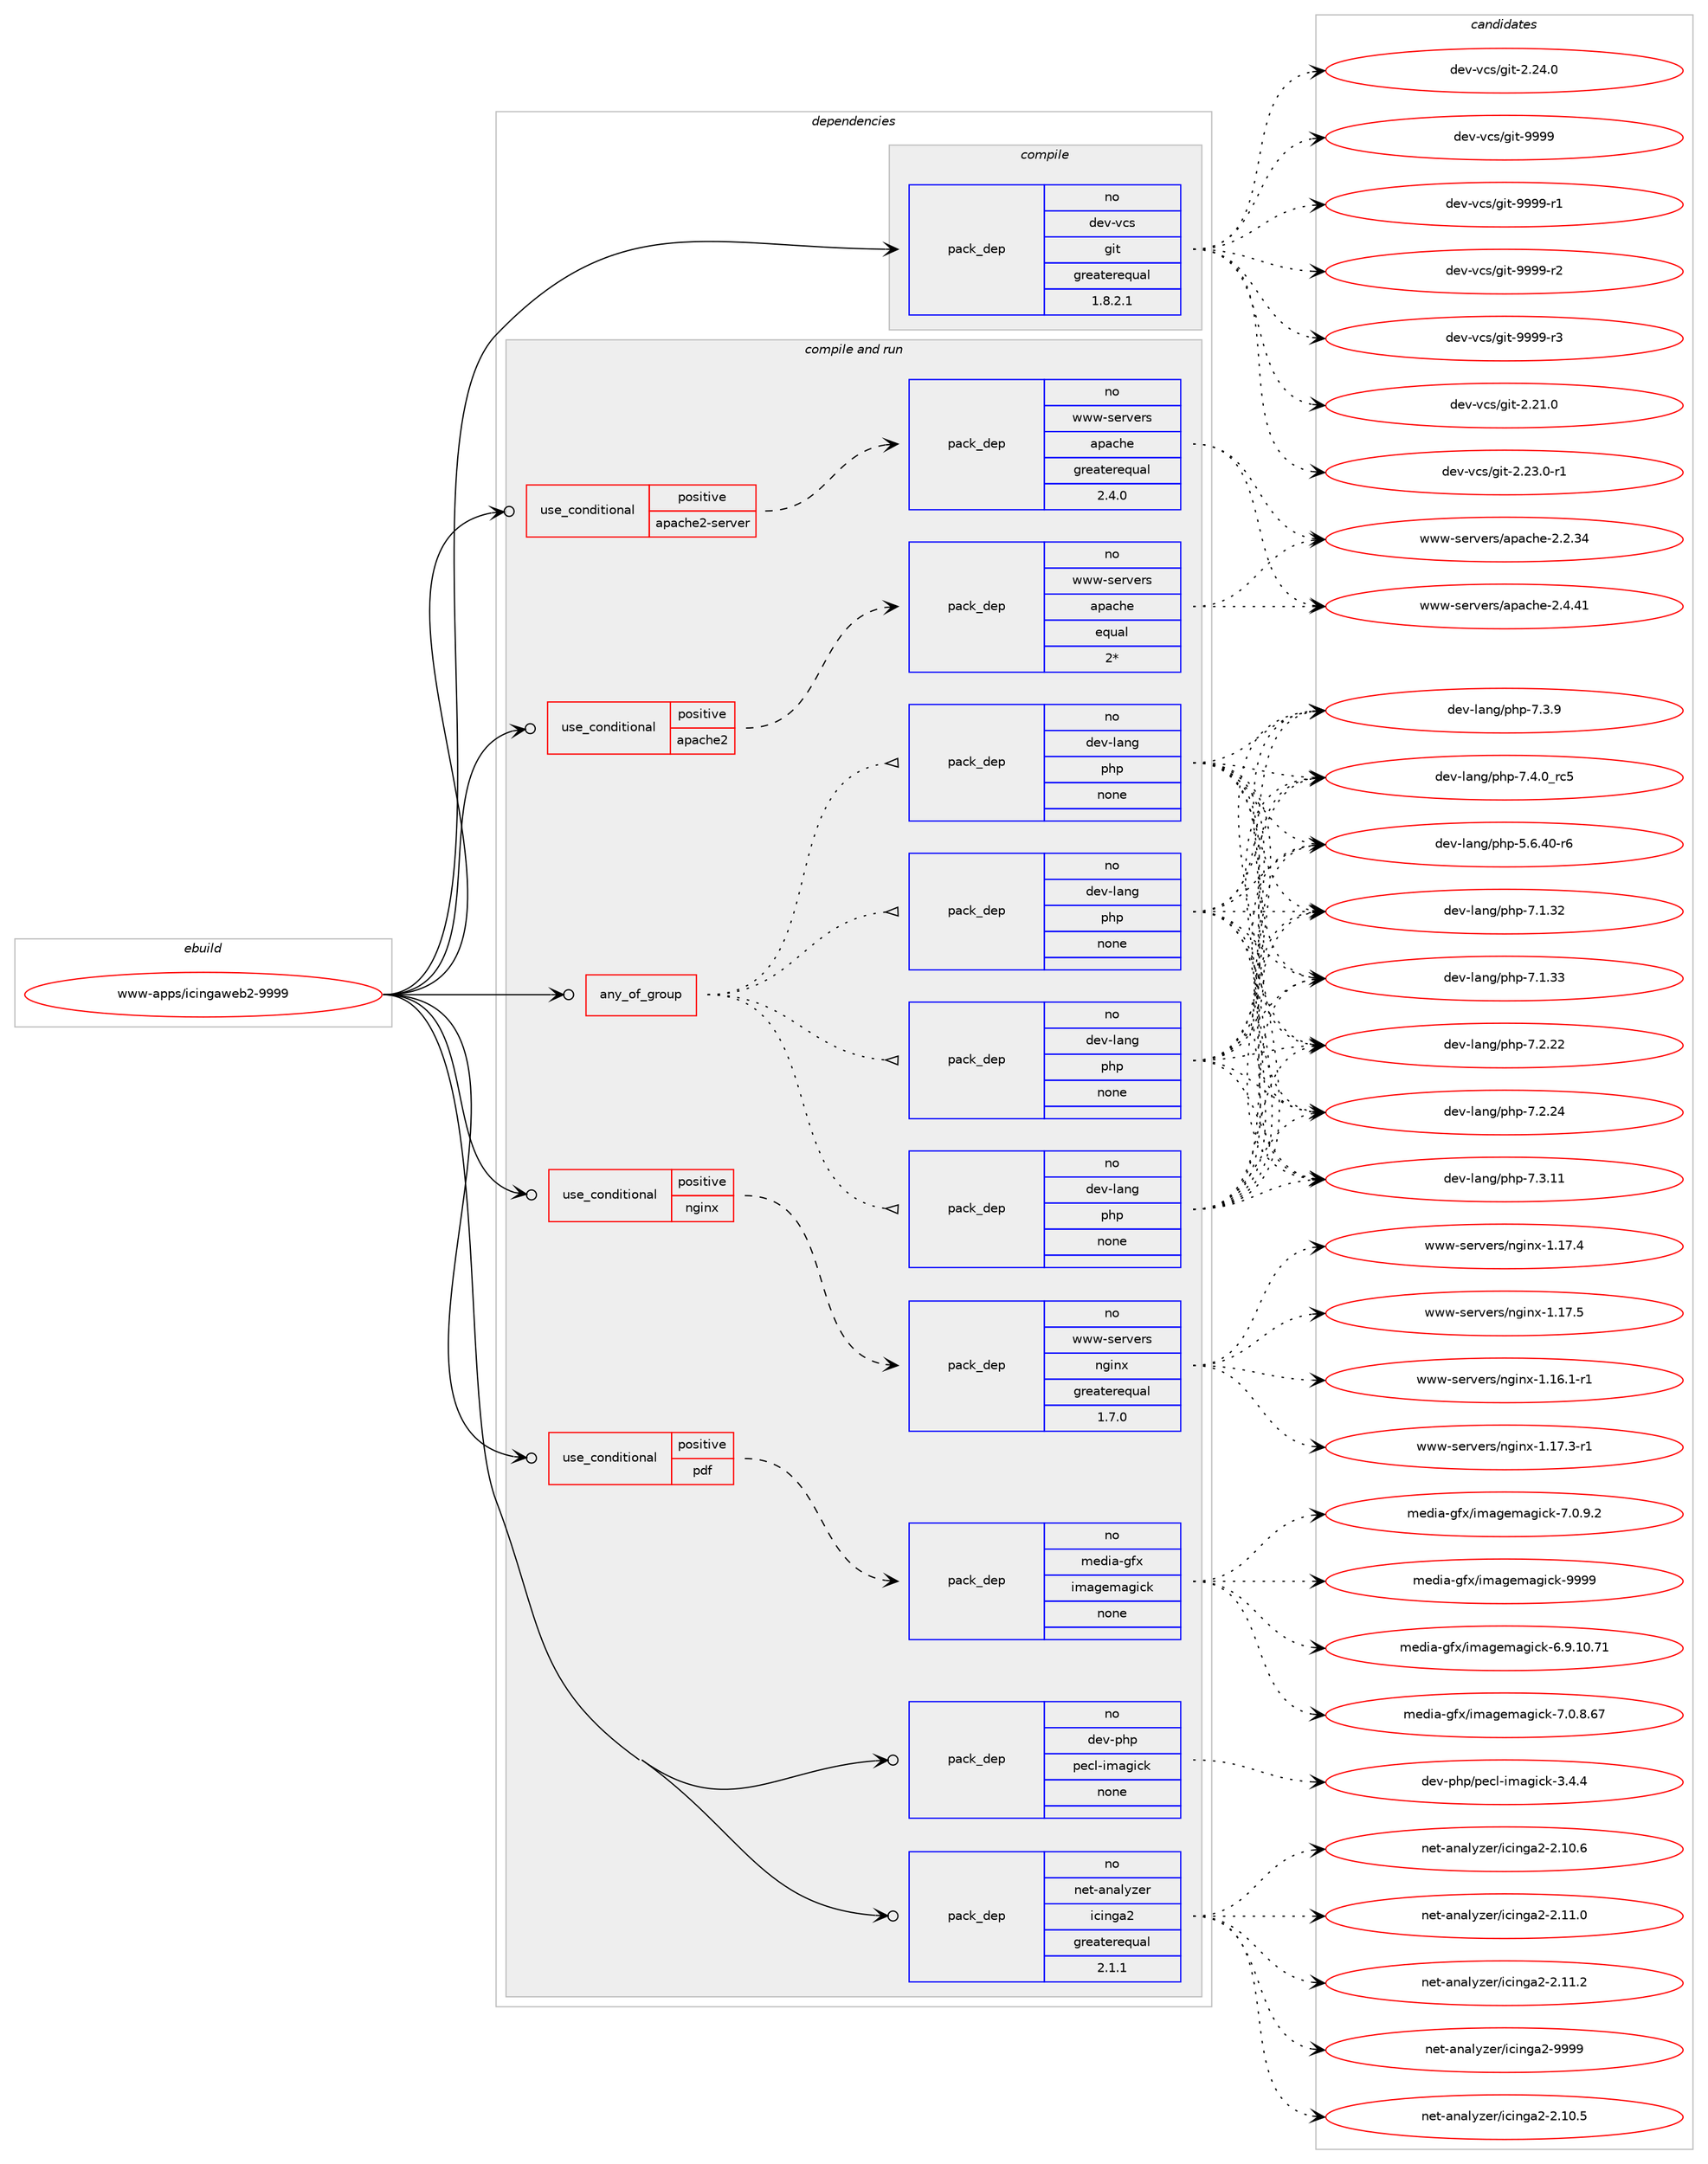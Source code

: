 digraph prolog {

# *************
# Graph options
# *************

newrank=true;
concentrate=true;
compound=true;
graph [rankdir=LR,fontname=Helvetica,fontsize=10,ranksep=1.5];#, ranksep=2.5, nodesep=0.2];
edge  [arrowhead=vee];
node  [fontname=Helvetica,fontsize=10];

# **********
# The ebuild
# **********

subgraph cluster_leftcol {
color=gray;
rank=same;
label=<<i>ebuild</i>>;
id [label="www-apps/icingaweb2-9999", color=red, width=4, href="../www-apps/icingaweb2-9999.svg"];
}

# ****************
# The dependencies
# ****************

subgraph cluster_midcol {
color=gray;
label=<<i>dependencies</i>>;
subgraph cluster_compile {
fillcolor="#eeeeee";
style=filled;
label=<<i>compile</i>>;
subgraph pack671058 {
dependency904068 [label=<<TABLE BORDER="0" CELLBORDER="1" CELLSPACING="0" CELLPADDING="4" WIDTH="220"><TR><TD ROWSPAN="6" CELLPADDING="30">pack_dep</TD></TR><TR><TD WIDTH="110">no</TD></TR><TR><TD>dev-vcs</TD></TR><TR><TD>git</TD></TR><TR><TD>greaterequal</TD></TR><TR><TD>1.8.2.1</TD></TR></TABLE>>, shape=none, color=blue];
}
id:e -> dependency904068:w [weight=20,style="solid",arrowhead="vee"];
}
subgraph cluster_compileandrun {
fillcolor="#eeeeee";
style=filled;
label=<<i>compile and run</i>>;
subgraph any15712 {
dependency904069 [label=<<TABLE BORDER="0" CELLBORDER="1" CELLSPACING="0" CELLPADDING="4"><TR><TD CELLPADDING="10">any_of_group</TD></TR></TABLE>>, shape=none, color=red];subgraph pack671059 {
dependency904070 [label=<<TABLE BORDER="0" CELLBORDER="1" CELLSPACING="0" CELLPADDING="4" WIDTH="220"><TR><TD ROWSPAN="6" CELLPADDING="30">pack_dep</TD></TR><TR><TD WIDTH="110">no</TD></TR><TR><TD>dev-lang</TD></TR><TR><TD>php</TD></TR><TR><TD>none</TD></TR><TR><TD></TD></TR></TABLE>>, shape=none, color=blue];
}
dependency904069:e -> dependency904070:w [weight=20,style="dotted",arrowhead="oinv"];
subgraph pack671060 {
dependency904071 [label=<<TABLE BORDER="0" CELLBORDER="1" CELLSPACING="0" CELLPADDING="4" WIDTH="220"><TR><TD ROWSPAN="6" CELLPADDING="30">pack_dep</TD></TR><TR><TD WIDTH="110">no</TD></TR><TR><TD>dev-lang</TD></TR><TR><TD>php</TD></TR><TR><TD>none</TD></TR><TR><TD></TD></TR></TABLE>>, shape=none, color=blue];
}
dependency904069:e -> dependency904071:w [weight=20,style="dotted",arrowhead="oinv"];
subgraph pack671061 {
dependency904072 [label=<<TABLE BORDER="0" CELLBORDER="1" CELLSPACING="0" CELLPADDING="4" WIDTH="220"><TR><TD ROWSPAN="6" CELLPADDING="30">pack_dep</TD></TR><TR><TD WIDTH="110">no</TD></TR><TR><TD>dev-lang</TD></TR><TR><TD>php</TD></TR><TR><TD>none</TD></TR><TR><TD></TD></TR></TABLE>>, shape=none, color=blue];
}
dependency904069:e -> dependency904072:w [weight=20,style="dotted",arrowhead="oinv"];
subgraph pack671062 {
dependency904073 [label=<<TABLE BORDER="0" CELLBORDER="1" CELLSPACING="0" CELLPADDING="4" WIDTH="220"><TR><TD ROWSPAN="6" CELLPADDING="30">pack_dep</TD></TR><TR><TD WIDTH="110">no</TD></TR><TR><TD>dev-lang</TD></TR><TR><TD>php</TD></TR><TR><TD>none</TD></TR><TR><TD></TD></TR></TABLE>>, shape=none, color=blue];
}
dependency904069:e -> dependency904073:w [weight=20,style="dotted",arrowhead="oinv"];
}
id:e -> dependency904069:w [weight=20,style="solid",arrowhead="odotvee"];
subgraph cond216730 {
dependency904074 [label=<<TABLE BORDER="0" CELLBORDER="1" CELLSPACING="0" CELLPADDING="4"><TR><TD ROWSPAN="3" CELLPADDING="10">use_conditional</TD></TR><TR><TD>positive</TD></TR><TR><TD>apache2</TD></TR></TABLE>>, shape=none, color=red];
subgraph pack671063 {
dependency904075 [label=<<TABLE BORDER="0" CELLBORDER="1" CELLSPACING="0" CELLPADDING="4" WIDTH="220"><TR><TD ROWSPAN="6" CELLPADDING="30">pack_dep</TD></TR><TR><TD WIDTH="110">no</TD></TR><TR><TD>www-servers</TD></TR><TR><TD>apache</TD></TR><TR><TD>equal</TD></TR><TR><TD>2*</TD></TR></TABLE>>, shape=none, color=blue];
}
dependency904074:e -> dependency904075:w [weight=20,style="dashed",arrowhead="vee"];
}
id:e -> dependency904074:w [weight=20,style="solid",arrowhead="odotvee"];
subgraph cond216731 {
dependency904076 [label=<<TABLE BORDER="0" CELLBORDER="1" CELLSPACING="0" CELLPADDING="4"><TR><TD ROWSPAN="3" CELLPADDING="10">use_conditional</TD></TR><TR><TD>positive</TD></TR><TR><TD>apache2-server</TD></TR></TABLE>>, shape=none, color=red];
subgraph pack671064 {
dependency904077 [label=<<TABLE BORDER="0" CELLBORDER="1" CELLSPACING="0" CELLPADDING="4" WIDTH="220"><TR><TD ROWSPAN="6" CELLPADDING="30">pack_dep</TD></TR><TR><TD WIDTH="110">no</TD></TR><TR><TD>www-servers</TD></TR><TR><TD>apache</TD></TR><TR><TD>greaterequal</TD></TR><TR><TD>2.4.0</TD></TR></TABLE>>, shape=none, color=blue];
}
dependency904076:e -> dependency904077:w [weight=20,style="dashed",arrowhead="vee"];
}
id:e -> dependency904076:w [weight=20,style="solid",arrowhead="odotvee"];
subgraph cond216732 {
dependency904078 [label=<<TABLE BORDER="0" CELLBORDER="1" CELLSPACING="0" CELLPADDING="4"><TR><TD ROWSPAN="3" CELLPADDING="10">use_conditional</TD></TR><TR><TD>positive</TD></TR><TR><TD>nginx</TD></TR></TABLE>>, shape=none, color=red];
subgraph pack671065 {
dependency904079 [label=<<TABLE BORDER="0" CELLBORDER="1" CELLSPACING="0" CELLPADDING="4" WIDTH="220"><TR><TD ROWSPAN="6" CELLPADDING="30">pack_dep</TD></TR><TR><TD WIDTH="110">no</TD></TR><TR><TD>www-servers</TD></TR><TR><TD>nginx</TD></TR><TR><TD>greaterequal</TD></TR><TR><TD>1.7.0</TD></TR></TABLE>>, shape=none, color=blue];
}
dependency904078:e -> dependency904079:w [weight=20,style="dashed",arrowhead="vee"];
}
id:e -> dependency904078:w [weight=20,style="solid",arrowhead="odotvee"];
subgraph cond216733 {
dependency904080 [label=<<TABLE BORDER="0" CELLBORDER="1" CELLSPACING="0" CELLPADDING="4"><TR><TD ROWSPAN="3" CELLPADDING="10">use_conditional</TD></TR><TR><TD>positive</TD></TR><TR><TD>pdf</TD></TR></TABLE>>, shape=none, color=red];
subgraph pack671066 {
dependency904081 [label=<<TABLE BORDER="0" CELLBORDER="1" CELLSPACING="0" CELLPADDING="4" WIDTH="220"><TR><TD ROWSPAN="6" CELLPADDING="30">pack_dep</TD></TR><TR><TD WIDTH="110">no</TD></TR><TR><TD>media-gfx</TD></TR><TR><TD>imagemagick</TD></TR><TR><TD>none</TD></TR><TR><TD></TD></TR></TABLE>>, shape=none, color=blue];
}
dependency904080:e -> dependency904081:w [weight=20,style="dashed",arrowhead="vee"];
}
id:e -> dependency904080:w [weight=20,style="solid",arrowhead="odotvee"];
subgraph pack671067 {
dependency904082 [label=<<TABLE BORDER="0" CELLBORDER="1" CELLSPACING="0" CELLPADDING="4" WIDTH="220"><TR><TD ROWSPAN="6" CELLPADDING="30">pack_dep</TD></TR><TR><TD WIDTH="110">no</TD></TR><TR><TD>dev-php</TD></TR><TR><TD>pecl-imagick</TD></TR><TR><TD>none</TD></TR><TR><TD></TD></TR></TABLE>>, shape=none, color=blue];
}
id:e -> dependency904082:w [weight=20,style="solid",arrowhead="odotvee"];
subgraph pack671068 {
dependency904083 [label=<<TABLE BORDER="0" CELLBORDER="1" CELLSPACING="0" CELLPADDING="4" WIDTH="220"><TR><TD ROWSPAN="6" CELLPADDING="30">pack_dep</TD></TR><TR><TD WIDTH="110">no</TD></TR><TR><TD>net-analyzer</TD></TR><TR><TD>icinga2</TD></TR><TR><TD>greaterequal</TD></TR><TR><TD>2.1.1</TD></TR></TABLE>>, shape=none, color=blue];
}
id:e -> dependency904083:w [weight=20,style="solid",arrowhead="odotvee"];
}
subgraph cluster_run {
fillcolor="#eeeeee";
style=filled;
label=<<i>run</i>>;
}
}

# **************
# The candidates
# **************

subgraph cluster_choices {
rank=same;
color=gray;
label=<<i>candidates</i>>;

subgraph choice671058 {
color=black;
nodesep=1;
choice10010111845118991154710310511645504650494648 [label="dev-vcs/git-2.21.0", color=red, width=4,href="../dev-vcs/git-2.21.0.svg"];
choice100101118451189911547103105116455046505146484511449 [label="dev-vcs/git-2.23.0-r1", color=red, width=4,href="../dev-vcs/git-2.23.0-r1.svg"];
choice10010111845118991154710310511645504650524648 [label="dev-vcs/git-2.24.0", color=red, width=4,href="../dev-vcs/git-2.24.0.svg"];
choice1001011184511899115471031051164557575757 [label="dev-vcs/git-9999", color=red, width=4,href="../dev-vcs/git-9999.svg"];
choice10010111845118991154710310511645575757574511449 [label="dev-vcs/git-9999-r1", color=red, width=4,href="../dev-vcs/git-9999-r1.svg"];
choice10010111845118991154710310511645575757574511450 [label="dev-vcs/git-9999-r2", color=red, width=4,href="../dev-vcs/git-9999-r2.svg"];
choice10010111845118991154710310511645575757574511451 [label="dev-vcs/git-9999-r3", color=red, width=4,href="../dev-vcs/git-9999-r3.svg"];
dependency904068:e -> choice10010111845118991154710310511645504650494648:w [style=dotted,weight="100"];
dependency904068:e -> choice100101118451189911547103105116455046505146484511449:w [style=dotted,weight="100"];
dependency904068:e -> choice10010111845118991154710310511645504650524648:w [style=dotted,weight="100"];
dependency904068:e -> choice1001011184511899115471031051164557575757:w [style=dotted,weight="100"];
dependency904068:e -> choice10010111845118991154710310511645575757574511449:w [style=dotted,weight="100"];
dependency904068:e -> choice10010111845118991154710310511645575757574511450:w [style=dotted,weight="100"];
dependency904068:e -> choice10010111845118991154710310511645575757574511451:w [style=dotted,weight="100"];
}
subgraph choice671059 {
color=black;
nodesep=1;
choice100101118451089711010347112104112455346544652484511454 [label="dev-lang/php-5.6.40-r6", color=red, width=4,href="../dev-lang/php-5.6.40-r6.svg"];
choice10010111845108971101034711210411245554649465150 [label="dev-lang/php-7.1.32", color=red, width=4,href="../dev-lang/php-7.1.32.svg"];
choice10010111845108971101034711210411245554649465151 [label="dev-lang/php-7.1.33", color=red, width=4,href="../dev-lang/php-7.1.33.svg"];
choice10010111845108971101034711210411245554650465050 [label="dev-lang/php-7.2.22", color=red, width=4,href="../dev-lang/php-7.2.22.svg"];
choice10010111845108971101034711210411245554650465052 [label="dev-lang/php-7.2.24", color=red, width=4,href="../dev-lang/php-7.2.24.svg"];
choice10010111845108971101034711210411245554651464949 [label="dev-lang/php-7.3.11", color=red, width=4,href="../dev-lang/php-7.3.11.svg"];
choice100101118451089711010347112104112455546514657 [label="dev-lang/php-7.3.9", color=red, width=4,href="../dev-lang/php-7.3.9.svg"];
choice100101118451089711010347112104112455546524648951149953 [label="dev-lang/php-7.4.0_rc5", color=red, width=4,href="../dev-lang/php-7.4.0_rc5.svg"];
dependency904070:e -> choice100101118451089711010347112104112455346544652484511454:w [style=dotted,weight="100"];
dependency904070:e -> choice10010111845108971101034711210411245554649465150:w [style=dotted,weight="100"];
dependency904070:e -> choice10010111845108971101034711210411245554649465151:w [style=dotted,weight="100"];
dependency904070:e -> choice10010111845108971101034711210411245554650465050:w [style=dotted,weight="100"];
dependency904070:e -> choice10010111845108971101034711210411245554650465052:w [style=dotted,weight="100"];
dependency904070:e -> choice10010111845108971101034711210411245554651464949:w [style=dotted,weight="100"];
dependency904070:e -> choice100101118451089711010347112104112455546514657:w [style=dotted,weight="100"];
dependency904070:e -> choice100101118451089711010347112104112455546524648951149953:w [style=dotted,weight="100"];
}
subgraph choice671060 {
color=black;
nodesep=1;
choice100101118451089711010347112104112455346544652484511454 [label="dev-lang/php-5.6.40-r6", color=red, width=4,href="../dev-lang/php-5.6.40-r6.svg"];
choice10010111845108971101034711210411245554649465150 [label="dev-lang/php-7.1.32", color=red, width=4,href="../dev-lang/php-7.1.32.svg"];
choice10010111845108971101034711210411245554649465151 [label="dev-lang/php-7.1.33", color=red, width=4,href="../dev-lang/php-7.1.33.svg"];
choice10010111845108971101034711210411245554650465050 [label="dev-lang/php-7.2.22", color=red, width=4,href="../dev-lang/php-7.2.22.svg"];
choice10010111845108971101034711210411245554650465052 [label="dev-lang/php-7.2.24", color=red, width=4,href="../dev-lang/php-7.2.24.svg"];
choice10010111845108971101034711210411245554651464949 [label="dev-lang/php-7.3.11", color=red, width=4,href="../dev-lang/php-7.3.11.svg"];
choice100101118451089711010347112104112455546514657 [label="dev-lang/php-7.3.9", color=red, width=4,href="../dev-lang/php-7.3.9.svg"];
choice100101118451089711010347112104112455546524648951149953 [label="dev-lang/php-7.4.0_rc5", color=red, width=4,href="../dev-lang/php-7.4.0_rc5.svg"];
dependency904071:e -> choice100101118451089711010347112104112455346544652484511454:w [style=dotted,weight="100"];
dependency904071:e -> choice10010111845108971101034711210411245554649465150:w [style=dotted,weight="100"];
dependency904071:e -> choice10010111845108971101034711210411245554649465151:w [style=dotted,weight="100"];
dependency904071:e -> choice10010111845108971101034711210411245554650465050:w [style=dotted,weight="100"];
dependency904071:e -> choice10010111845108971101034711210411245554650465052:w [style=dotted,weight="100"];
dependency904071:e -> choice10010111845108971101034711210411245554651464949:w [style=dotted,weight="100"];
dependency904071:e -> choice100101118451089711010347112104112455546514657:w [style=dotted,weight="100"];
dependency904071:e -> choice100101118451089711010347112104112455546524648951149953:w [style=dotted,weight="100"];
}
subgraph choice671061 {
color=black;
nodesep=1;
choice100101118451089711010347112104112455346544652484511454 [label="dev-lang/php-5.6.40-r6", color=red, width=4,href="../dev-lang/php-5.6.40-r6.svg"];
choice10010111845108971101034711210411245554649465150 [label="dev-lang/php-7.1.32", color=red, width=4,href="../dev-lang/php-7.1.32.svg"];
choice10010111845108971101034711210411245554649465151 [label="dev-lang/php-7.1.33", color=red, width=4,href="../dev-lang/php-7.1.33.svg"];
choice10010111845108971101034711210411245554650465050 [label="dev-lang/php-7.2.22", color=red, width=4,href="../dev-lang/php-7.2.22.svg"];
choice10010111845108971101034711210411245554650465052 [label="dev-lang/php-7.2.24", color=red, width=4,href="../dev-lang/php-7.2.24.svg"];
choice10010111845108971101034711210411245554651464949 [label="dev-lang/php-7.3.11", color=red, width=4,href="../dev-lang/php-7.3.11.svg"];
choice100101118451089711010347112104112455546514657 [label="dev-lang/php-7.3.9", color=red, width=4,href="../dev-lang/php-7.3.9.svg"];
choice100101118451089711010347112104112455546524648951149953 [label="dev-lang/php-7.4.0_rc5", color=red, width=4,href="../dev-lang/php-7.4.0_rc5.svg"];
dependency904072:e -> choice100101118451089711010347112104112455346544652484511454:w [style=dotted,weight="100"];
dependency904072:e -> choice10010111845108971101034711210411245554649465150:w [style=dotted,weight="100"];
dependency904072:e -> choice10010111845108971101034711210411245554649465151:w [style=dotted,weight="100"];
dependency904072:e -> choice10010111845108971101034711210411245554650465050:w [style=dotted,weight="100"];
dependency904072:e -> choice10010111845108971101034711210411245554650465052:w [style=dotted,weight="100"];
dependency904072:e -> choice10010111845108971101034711210411245554651464949:w [style=dotted,weight="100"];
dependency904072:e -> choice100101118451089711010347112104112455546514657:w [style=dotted,weight="100"];
dependency904072:e -> choice100101118451089711010347112104112455546524648951149953:w [style=dotted,weight="100"];
}
subgraph choice671062 {
color=black;
nodesep=1;
choice100101118451089711010347112104112455346544652484511454 [label="dev-lang/php-5.6.40-r6", color=red, width=4,href="../dev-lang/php-5.6.40-r6.svg"];
choice10010111845108971101034711210411245554649465150 [label="dev-lang/php-7.1.32", color=red, width=4,href="../dev-lang/php-7.1.32.svg"];
choice10010111845108971101034711210411245554649465151 [label="dev-lang/php-7.1.33", color=red, width=4,href="../dev-lang/php-7.1.33.svg"];
choice10010111845108971101034711210411245554650465050 [label="dev-lang/php-7.2.22", color=red, width=4,href="../dev-lang/php-7.2.22.svg"];
choice10010111845108971101034711210411245554650465052 [label="dev-lang/php-7.2.24", color=red, width=4,href="../dev-lang/php-7.2.24.svg"];
choice10010111845108971101034711210411245554651464949 [label="dev-lang/php-7.3.11", color=red, width=4,href="../dev-lang/php-7.3.11.svg"];
choice100101118451089711010347112104112455546514657 [label="dev-lang/php-7.3.9", color=red, width=4,href="../dev-lang/php-7.3.9.svg"];
choice100101118451089711010347112104112455546524648951149953 [label="dev-lang/php-7.4.0_rc5", color=red, width=4,href="../dev-lang/php-7.4.0_rc5.svg"];
dependency904073:e -> choice100101118451089711010347112104112455346544652484511454:w [style=dotted,weight="100"];
dependency904073:e -> choice10010111845108971101034711210411245554649465150:w [style=dotted,weight="100"];
dependency904073:e -> choice10010111845108971101034711210411245554649465151:w [style=dotted,weight="100"];
dependency904073:e -> choice10010111845108971101034711210411245554650465050:w [style=dotted,weight="100"];
dependency904073:e -> choice10010111845108971101034711210411245554650465052:w [style=dotted,weight="100"];
dependency904073:e -> choice10010111845108971101034711210411245554651464949:w [style=dotted,weight="100"];
dependency904073:e -> choice100101118451089711010347112104112455546514657:w [style=dotted,weight="100"];
dependency904073:e -> choice100101118451089711010347112104112455546524648951149953:w [style=dotted,weight="100"];
}
subgraph choice671063 {
color=black;
nodesep=1;
choice119119119451151011141181011141154797112979910410145504650465152 [label="www-servers/apache-2.2.34", color=red, width=4,href="../www-servers/apache-2.2.34.svg"];
choice119119119451151011141181011141154797112979910410145504652465249 [label="www-servers/apache-2.4.41", color=red, width=4,href="../www-servers/apache-2.4.41.svg"];
dependency904075:e -> choice119119119451151011141181011141154797112979910410145504650465152:w [style=dotted,weight="100"];
dependency904075:e -> choice119119119451151011141181011141154797112979910410145504652465249:w [style=dotted,weight="100"];
}
subgraph choice671064 {
color=black;
nodesep=1;
choice119119119451151011141181011141154797112979910410145504650465152 [label="www-servers/apache-2.2.34", color=red, width=4,href="../www-servers/apache-2.2.34.svg"];
choice119119119451151011141181011141154797112979910410145504652465249 [label="www-servers/apache-2.4.41", color=red, width=4,href="../www-servers/apache-2.4.41.svg"];
dependency904077:e -> choice119119119451151011141181011141154797112979910410145504650465152:w [style=dotted,weight="100"];
dependency904077:e -> choice119119119451151011141181011141154797112979910410145504652465249:w [style=dotted,weight="100"];
}
subgraph choice671065 {
color=black;
nodesep=1;
choice1191191194511510111411810111411547110103105110120454946495446494511449 [label="www-servers/nginx-1.16.1-r1", color=red, width=4,href="../www-servers/nginx-1.16.1-r1.svg"];
choice1191191194511510111411810111411547110103105110120454946495546514511449 [label="www-servers/nginx-1.17.3-r1", color=red, width=4,href="../www-servers/nginx-1.17.3-r1.svg"];
choice119119119451151011141181011141154711010310511012045494649554652 [label="www-servers/nginx-1.17.4", color=red, width=4,href="../www-servers/nginx-1.17.4.svg"];
choice119119119451151011141181011141154711010310511012045494649554653 [label="www-servers/nginx-1.17.5", color=red, width=4,href="../www-servers/nginx-1.17.5.svg"];
dependency904079:e -> choice1191191194511510111411810111411547110103105110120454946495446494511449:w [style=dotted,weight="100"];
dependency904079:e -> choice1191191194511510111411810111411547110103105110120454946495546514511449:w [style=dotted,weight="100"];
dependency904079:e -> choice119119119451151011141181011141154711010310511012045494649554652:w [style=dotted,weight="100"];
dependency904079:e -> choice119119119451151011141181011141154711010310511012045494649554653:w [style=dotted,weight="100"];
}
subgraph choice671066 {
color=black;
nodesep=1;
choice10910110010597451031021204710510997103101109971031059910745544657464948465549 [label="media-gfx/imagemagick-6.9.10.71", color=red, width=4,href="../media-gfx/imagemagick-6.9.10.71.svg"];
choice109101100105974510310212047105109971031011099710310599107455546484656465455 [label="media-gfx/imagemagick-7.0.8.67", color=red, width=4,href="../media-gfx/imagemagick-7.0.8.67.svg"];
choice1091011001059745103102120471051099710310110997103105991074555464846574650 [label="media-gfx/imagemagick-7.0.9.2", color=red, width=4,href="../media-gfx/imagemagick-7.0.9.2.svg"];
choice1091011001059745103102120471051099710310110997103105991074557575757 [label="media-gfx/imagemagick-9999", color=red, width=4,href="../media-gfx/imagemagick-9999.svg"];
dependency904081:e -> choice10910110010597451031021204710510997103101109971031059910745544657464948465549:w [style=dotted,weight="100"];
dependency904081:e -> choice109101100105974510310212047105109971031011099710310599107455546484656465455:w [style=dotted,weight="100"];
dependency904081:e -> choice1091011001059745103102120471051099710310110997103105991074555464846574650:w [style=dotted,weight="100"];
dependency904081:e -> choice1091011001059745103102120471051099710310110997103105991074557575757:w [style=dotted,weight="100"];
}
subgraph choice671067 {
color=black;
nodesep=1;
choice100101118451121041124711210199108451051099710310599107455146524652 [label="dev-php/pecl-imagick-3.4.4", color=red, width=4,href="../dev-php/pecl-imagick-3.4.4.svg"];
dependency904082:e -> choice100101118451121041124711210199108451051099710310599107455146524652:w [style=dotted,weight="100"];
}
subgraph choice671068 {
color=black;
nodesep=1;
choice1101011164597110971081211221011144710599105110103975045504649484653 [label="net-analyzer/icinga2-2.10.5", color=red, width=4,href="../net-analyzer/icinga2-2.10.5.svg"];
choice1101011164597110971081211221011144710599105110103975045504649484654 [label="net-analyzer/icinga2-2.10.6", color=red, width=4,href="../net-analyzer/icinga2-2.10.6.svg"];
choice1101011164597110971081211221011144710599105110103975045504649494648 [label="net-analyzer/icinga2-2.11.0", color=red, width=4,href="../net-analyzer/icinga2-2.11.0.svg"];
choice1101011164597110971081211221011144710599105110103975045504649494650 [label="net-analyzer/icinga2-2.11.2", color=red, width=4,href="../net-analyzer/icinga2-2.11.2.svg"];
choice110101116459711097108121122101114471059910511010397504557575757 [label="net-analyzer/icinga2-9999", color=red, width=4,href="../net-analyzer/icinga2-9999.svg"];
dependency904083:e -> choice1101011164597110971081211221011144710599105110103975045504649484653:w [style=dotted,weight="100"];
dependency904083:e -> choice1101011164597110971081211221011144710599105110103975045504649484654:w [style=dotted,weight="100"];
dependency904083:e -> choice1101011164597110971081211221011144710599105110103975045504649494648:w [style=dotted,weight="100"];
dependency904083:e -> choice1101011164597110971081211221011144710599105110103975045504649494650:w [style=dotted,weight="100"];
dependency904083:e -> choice110101116459711097108121122101114471059910511010397504557575757:w [style=dotted,weight="100"];
}
}

}
